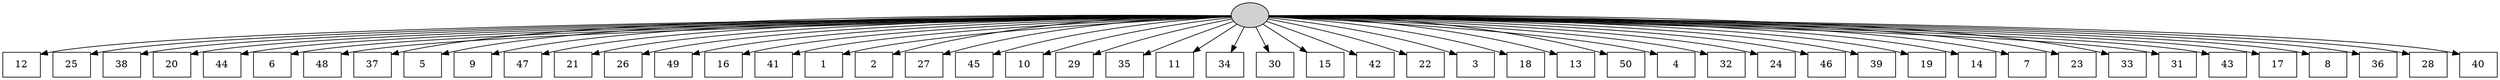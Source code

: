 digraph G {
0[style=filled, fillcolor=grey82, label=""];
1[shape=box,style=filled, fillcolor=white,label="12\n"];
2[shape=box,style=filled, fillcolor=white,label="25\n"];
3[shape=box,style=filled, fillcolor=white,label="38\n"];
4[shape=box,style=filled, fillcolor=white,label="20\n"];
5[shape=box,style=filled, fillcolor=white,label="44\n"];
6[shape=box,style=filled, fillcolor=white,label="6\n"];
7[shape=box,style=filled, fillcolor=white,label="48\n"];
8[shape=box,style=filled, fillcolor=white,label="37\n"];
9[shape=box,style=filled, fillcolor=white,label="5\n"];
10[shape=box,style=filled, fillcolor=white,label="9\n"];
11[shape=box,style=filled, fillcolor=white,label="47\n"];
12[shape=box,style=filled, fillcolor=white,label="21\n"];
13[shape=box,style=filled, fillcolor=white,label="26\n"];
14[shape=box,style=filled, fillcolor=white,label="49\n"];
15[shape=box,style=filled, fillcolor=white,label="16\n"];
16[shape=box,style=filled, fillcolor=white,label="41\n"];
17[shape=box,style=filled, fillcolor=white,label="1\n"];
18[shape=box,style=filled, fillcolor=white,label="2\n"];
19[shape=box,style=filled, fillcolor=white,label="27\n"];
20[shape=box,style=filled, fillcolor=white,label="45\n"];
21[shape=box,style=filled, fillcolor=white,label="10\n"];
22[shape=box,style=filled, fillcolor=white,label="29\n"];
23[shape=box,style=filled, fillcolor=white,label="35\n"];
24[shape=box,style=filled, fillcolor=white,label="11\n"];
25[shape=box,style=filled, fillcolor=white,label="34\n"];
26[shape=box,style=filled, fillcolor=white,label="30\n"];
27[shape=box,style=filled, fillcolor=white,label="15\n"];
28[shape=box,style=filled, fillcolor=white,label="42\n"];
29[shape=box,style=filled, fillcolor=white,label="22\n"];
30[shape=box,style=filled, fillcolor=white,label="3\n"];
31[shape=box,style=filled, fillcolor=white,label="18\n"];
32[shape=box,style=filled, fillcolor=white,label="13\n"];
33[shape=box,style=filled, fillcolor=white,label="50\n"];
34[shape=box,style=filled, fillcolor=white,label="4\n"];
35[shape=box,style=filled, fillcolor=white,label="32\n"];
36[shape=box,style=filled, fillcolor=white,label="24\n"];
37[shape=box,style=filled, fillcolor=white,label="46\n"];
38[shape=box,style=filled, fillcolor=white,label="39\n"];
39[shape=box,style=filled, fillcolor=white,label="19\n"];
40[shape=box,style=filled, fillcolor=white,label="14\n"];
41[shape=box,style=filled, fillcolor=white,label="7\n"];
42[shape=box,style=filled, fillcolor=white,label="23\n"];
43[shape=box,style=filled, fillcolor=white,label="33\n"];
44[shape=box,style=filled, fillcolor=white,label="31\n"];
45[shape=box,style=filled, fillcolor=white,label="43\n"];
46[shape=box,style=filled, fillcolor=white,label="17\n"];
47[shape=box,style=filled, fillcolor=white,label="8\n"];
48[shape=box,style=filled, fillcolor=white,label="36\n"];
49[shape=box,style=filled, fillcolor=white,label="28\n"];
50[shape=box,style=filled, fillcolor=white,label="40\n"];
0->1 ;
0->2 ;
0->3 ;
0->4 ;
0->5 ;
0->6 ;
0->7 ;
0->8 ;
0->9 ;
0->10 ;
0->11 ;
0->12 ;
0->13 ;
0->14 ;
0->15 ;
0->16 ;
0->17 ;
0->18 ;
0->19 ;
0->20 ;
0->21 ;
0->22 ;
0->23 ;
0->24 ;
0->25 ;
0->26 ;
0->27 ;
0->28 ;
0->29 ;
0->30 ;
0->31 ;
0->32 ;
0->33 ;
0->34 ;
0->35 ;
0->36 ;
0->37 ;
0->38 ;
0->39 ;
0->40 ;
0->41 ;
0->42 ;
0->43 ;
0->44 ;
0->45 ;
0->46 ;
0->47 ;
0->48 ;
0->49 ;
0->50 ;
}
